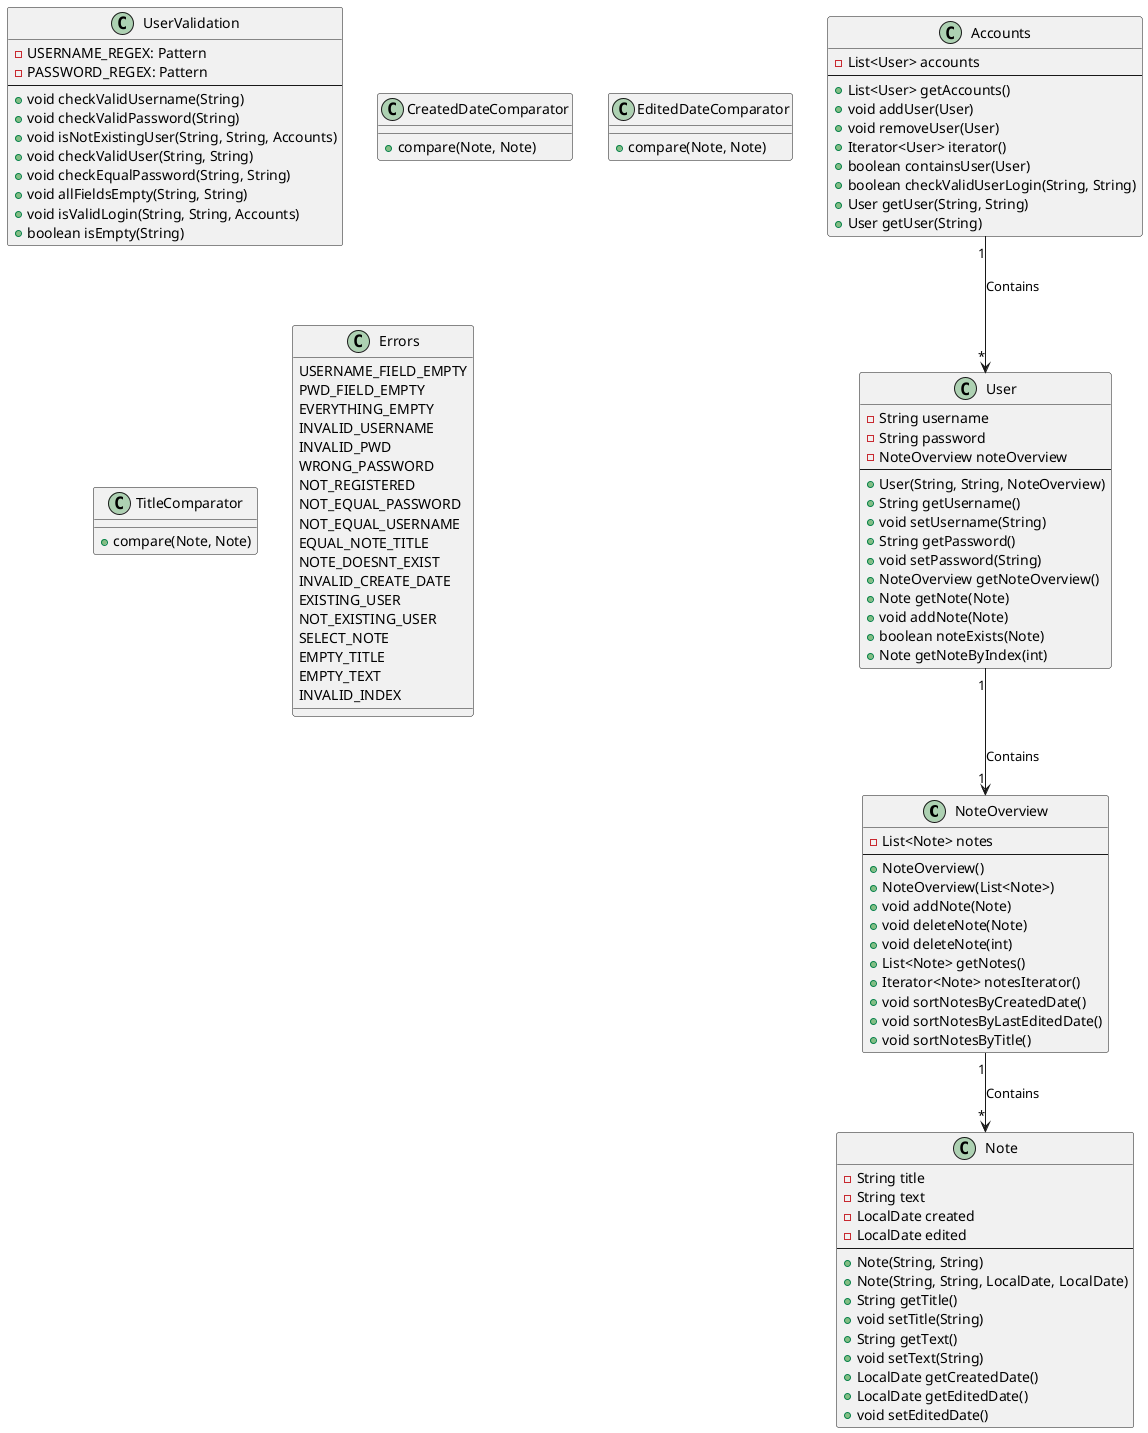 @startuml classDiagramCore

class NoteOverview {
    - List<Note> notes
    --
    + NoteOverview()
    + NoteOverview(List<Note>)
    + void addNote(Note)
    + void deleteNote(Note)
    + void deleteNote(int)
    + List<Note> getNotes()
    + Iterator<Note> notesIterator()
    + void sortNotesByCreatedDate()
    + void sortNotesByLastEditedDate()
    + void sortNotesByTitle()
}

class Note {
    - String title
    - String text
    - LocalDate created
    - LocalDate edited
    --
    + Note(String, String)
    + Note(String, String, LocalDate, LocalDate)
    + String getTitle()
    + void setTitle(String)
    + String getText()
    + void setText(String)
    + LocalDate getCreatedDate()
    + LocalDate getEditedDate()
    + void setEditedDate()
}

class User {
    - String username
    - String password
    - NoteOverview noteOverview
    --
    + User(String, String, NoteOverview)
    + String getUsername()
    + void setUsername(String)
    + String getPassword()
    + void setPassword(String)
    + NoteOverview getNoteOverview()
    + Note getNote(Note)
    + void addNote(Note)
    + boolean noteExists(Note)
    + Note getNoteByIndex(int)
}

class Accounts {
    - List<User> accounts
    --
    + List<User> getAccounts()
    + void addUser(User)
    + void removeUser(User)
    + Iterator<User> iterator()
    + boolean containsUser(User)
    + boolean checkValidUserLogin(String, String)
    + User getUser(String, String)
    + User getUser(String)
}

class UserValidation {
    - USERNAME_REGEX: Pattern 
    - PASSWORD_REGEX: Pattern
    --
    + void checkValidUsername(String)
    + void checkValidPassword(String)
    + void isNotExistingUser(String, String, Accounts)
    + void checkValidUser(String, String)
    + void checkEqualPassword(String, String)
    + void allFieldsEmpty(String, String)
    + void isValidLogin(String, String, Accounts)
    + boolean isEmpty(String)
}

class CreatedDateComparator {
    + compare(Note, Note)
}

class EditedDateComparator {
    + compare(Note, Note)
}

class TitleComparator {
    + compare(Note, Note)
}

class Errors {
    USERNAME_FIELD_EMPTY
    PWD_FIELD_EMPTY
    EVERYTHING_EMPTY
    INVALID_USERNAME
    INVALID_PWD
    WRONG_PASSWORD
    NOT_REGISTERED
    NOT_EQUAL_PASSWORD
    NOT_EQUAL_USERNAME
    EQUAL_NOTE_TITLE
    NOTE_DOESNT_EXIST
    INVALID_CREATE_DATE
    EXISTING_USER
    NOT_EXISTING_USER
    SELECT_NOTE
    EMPTY_TITLE
    EMPTY_TEXT
    INVALID_INDEX
}


NoteOverview "1" --> "*" Note : "Contains"
User "1" --> "1" NoteOverview : "Contains"
Accounts "1" --> "*" User : "Contains"
@enduml